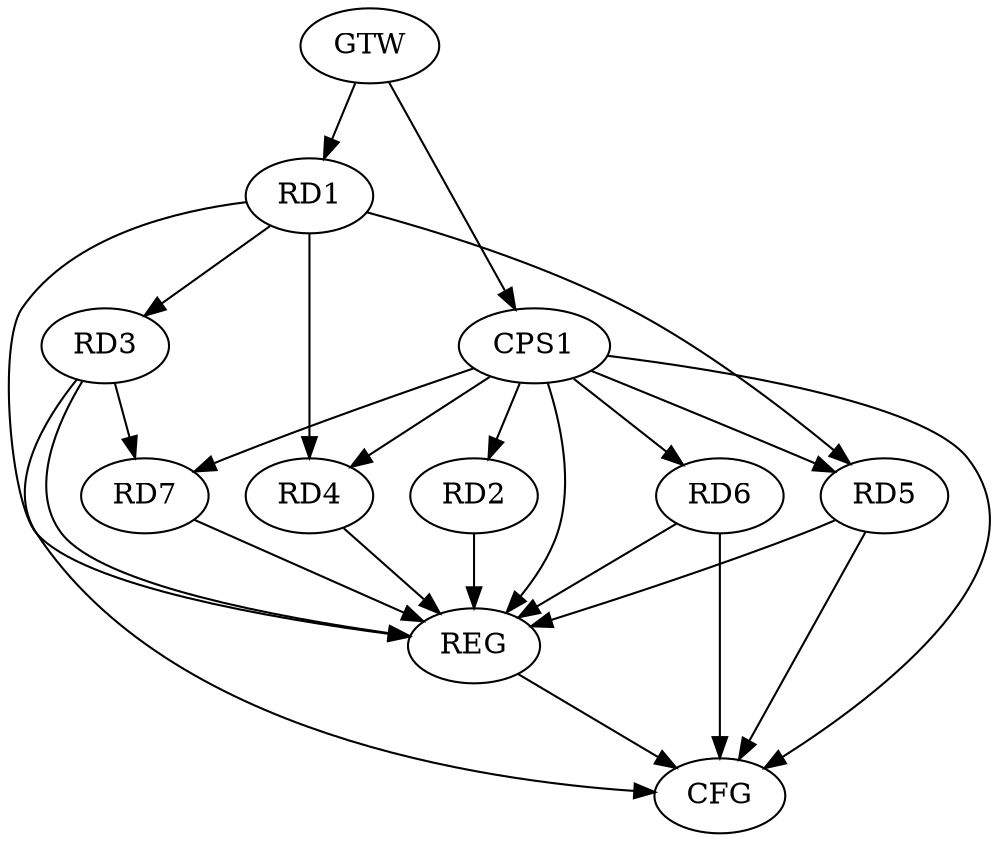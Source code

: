 strict digraph G {
  RD1 [ label="RD1" ];
  RD2 [ label="RD2" ];
  RD3 [ label="RD3" ];
  RD4 [ label="RD4" ];
  RD5 [ label="RD5" ];
  RD6 [ label="RD6" ];
  RD7 [ label="RD7" ];
  CPS1 [ label="CPS1" ];
  GTW [ label="GTW" ];
  REG [ label="REG" ];
  CFG [ label="CFG" ];
  RD1 -> RD3;
  RD1 -> RD4;
  RD1 -> RD5;
  RD3 -> RD7;
  CPS1 -> RD2;
  CPS1 -> RD4;
  CPS1 -> RD5;
  CPS1 -> RD6;
  CPS1 -> RD7;
  GTW -> RD1;
  GTW -> CPS1;
  RD1 -> REG;
  RD2 -> REG;
  RD3 -> REG;
  RD4 -> REG;
  RD5 -> REG;
  RD6 -> REG;
  RD7 -> REG;
  CPS1 -> REG;
  RD6 -> CFG;
  CPS1 -> CFG;
  RD3 -> CFG;
  RD5 -> CFG;
  REG -> CFG;
}
